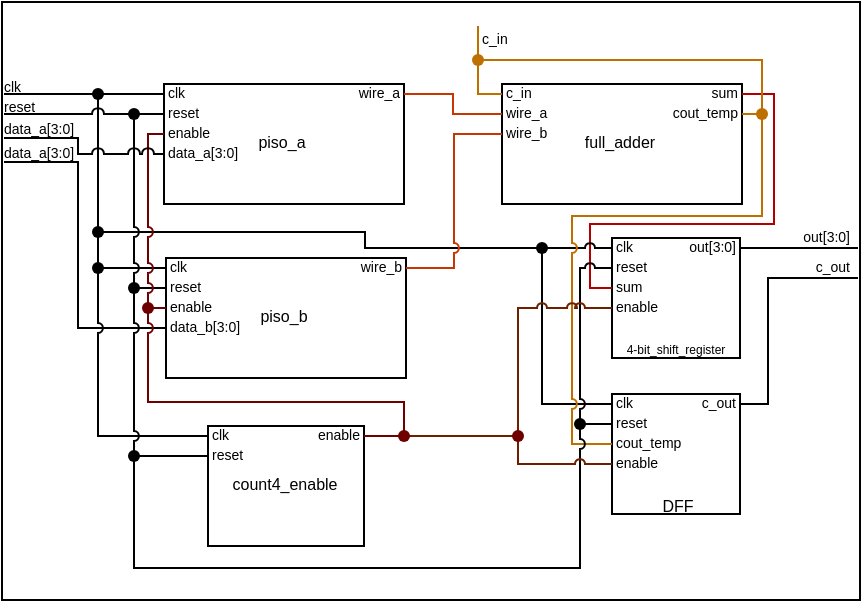 <mxfile version="22.1.0" type="github">
  <diagram id="rPfp-5fZGcVewHDf8rNF" name="第1頁">
    <mxGraphModel dx="1434" dy="738" grid="0" gridSize="1" guides="1" tooltips="1" connect="1" arrows="1" fold="1" page="1" pageScale="1" pageWidth="1169" pageHeight="827" math="0" shadow="0">
      <root>
        <mxCell id="0" />
        <mxCell id="1" parent="0" />
        <mxCell id="mcRViTKh0tjIpPPXjqMf-18" value="" style="group;movable=0;resizable=0;rotatable=0;deletable=0;editable=0;locked=1;connectable=0;" parent="1" vertex="1" connectable="0">
          <mxGeometry x="223" y="128" width="120" height="60" as="geometry" />
        </mxCell>
        <mxCell id="mcRViTKh0tjIpPPXjqMf-1" value="" style="rounded=0;whiteSpace=wrap;html=1;movable=0;resizable=0;rotatable=0;deletable=0;editable=0;locked=1;connectable=0;" parent="mcRViTKh0tjIpPPXjqMf-18" vertex="1">
          <mxGeometry width="120" height="60" as="geometry" />
        </mxCell>
        <mxCell id="mcRViTKh0tjIpPPXjqMf-12" value="reset" style="text;html=1;strokeColor=none;fillColor=none;align=left;verticalAlign=middle;whiteSpace=wrap;rounded=0;fontSize=7;movable=0;resizable=0;rotatable=0;deletable=0;editable=0;locked=1;connectable=0;" parent="mcRViTKh0tjIpPPXjqMf-18" vertex="1">
          <mxGeometry y="10" width="60" height="10" as="geometry" />
        </mxCell>
        <mxCell id="mcRViTKh0tjIpPPXjqMf-13" value="enable" style="text;html=1;strokeColor=none;fillColor=none;align=left;verticalAlign=middle;whiteSpace=wrap;rounded=0;fontSize=7;movable=0;resizable=0;rotatable=0;deletable=0;editable=0;locked=1;connectable=0;" parent="mcRViTKh0tjIpPPXjqMf-18" vertex="1">
          <mxGeometry y="20" width="60" height="10" as="geometry" />
        </mxCell>
        <mxCell id="mcRViTKh0tjIpPPXjqMf-14" value="data_a[3:0]" style="text;html=1;strokeColor=none;fillColor=none;align=left;verticalAlign=middle;whiteSpace=wrap;rounded=0;fontSize=7;movable=0;resizable=0;rotatable=0;deletable=0;editable=0;locked=1;connectable=0;" parent="mcRViTKh0tjIpPPXjqMf-18" vertex="1">
          <mxGeometry y="30" width="60" height="10" as="geometry" />
        </mxCell>
        <mxCell id="mcRViTKh0tjIpPPXjqMf-15" value="clk" style="text;html=1;strokeColor=none;fillColor=none;align=left;verticalAlign=middle;whiteSpace=wrap;rounded=0;fontSize=7;movable=0;resizable=0;rotatable=0;deletable=0;editable=0;locked=1;connectable=0;" parent="mcRViTKh0tjIpPPXjqMf-18" vertex="1">
          <mxGeometry width="60" height="10" as="geometry" />
        </mxCell>
        <mxCell id="mcRViTKh0tjIpPPXjqMf-16" value="wire_a" style="text;html=1;strokeColor=none;fillColor=none;align=right;verticalAlign=middle;whiteSpace=wrap;rounded=0;fontSize=7;movable=0;resizable=0;rotatable=0;deletable=0;editable=0;locked=1;connectable=0;" parent="mcRViTKh0tjIpPPXjqMf-18" vertex="1">
          <mxGeometry x="60" width="60" height="10" as="geometry" />
        </mxCell>
        <mxCell id="mcRViTKh0tjIpPPXjqMf-17" value="&lt;font style=&quot;font-size: 8px;&quot;&gt;piso_a&lt;/font&gt;" style="text;html=1;strokeColor=none;fillColor=none;align=center;verticalAlign=middle;whiteSpace=wrap;rounded=0;movable=0;resizable=0;rotatable=0;deletable=0;editable=0;locked=1;connectable=0;" parent="mcRViTKh0tjIpPPXjqMf-18" vertex="1">
          <mxGeometry x="29" y="13" width="60" height="30" as="geometry" />
        </mxCell>
        <mxCell id="mcRViTKh0tjIpPPXjqMf-19" value="" style="group;movable=0;resizable=0;rotatable=0;deletable=0;editable=0;locked=1;connectable=0;" parent="1" vertex="1" connectable="0">
          <mxGeometry x="224" y="215" width="120" height="60" as="geometry" />
        </mxCell>
        <mxCell id="mcRViTKh0tjIpPPXjqMf-20" value="" style="rounded=0;whiteSpace=wrap;html=1;movable=0;resizable=0;rotatable=0;deletable=0;editable=0;locked=1;connectable=0;" parent="mcRViTKh0tjIpPPXjqMf-19" vertex="1">
          <mxGeometry width="120" height="60" as="geometry" />
        </mxCell>
        <mxCell id="mcRViTKh0tjIpPPXjqMf-21" value="reset" style="text;html=1;strokeColor=none;fillColor=none;align=left;verticalAlign=middle;whiteSpace=wrap;rounded=0;fontSize=7;movable=0;resizable=0;rotatable=0;deletable=0;editable=0;locked=1;connectable=0;" parent="mcRViTKh0tjIpPPXjqMf-19" vertex="1">
          <mxGeometry y="10" width="60" height="10" as="geometry" />
        </mxCell>
        <mxCell id="mcRViTKh0tjIpPPXjqMf-22" value="enable" style="text;html=1;strokeColor=none;fillColor=none;align=left;verticalAlign=middle;whiteSpace=wrap;rounded=0;fontSize=7;movable=0;resizable=0;rotatable=0;deletable=0;editable=0;locked=1;connectable=0;" parent="mcRViTKh0tjIpPPXjqMf-19" vertex="1">
          <mxGeometry y="20" width="60" height="10" as="geometry" />
        </mxCell>
        <mxCell id="mcRViTKh0tjIpPPXjqMf-139" style="edgeStyle=orthogonalEdgeStyle;rounded=0;orthogonalLoop=1;jettySize=auto;html=1;exitX=0;exitY=0.5;exitDx=0;exitDy=0;fontFamily=Helvetica;fontSize=12;fontColor=default;endArrow=none;endFill=0;movable=0;resizable=0;rotatable=0;deletable=0;editable=0;locked=1;connectable=0;" parent="mcRViTKh0tjIpPPXjqMf-19" source="mcRViTKh0tjIpPPXjqMf-23" edge="1">
          <mxGeometry relative="1" as="geometry">
            <mxPoint x="-81" y="-48" as="targetPoint" />
            <Array as="points">
              <mxPoint x="-44" y="35" />
              <mxPoint x="-44" y="-48" />
              <mxPoint x="-81" y="-48" />
            </Array>
          </mxGeometry>
        </mxCell>
        <mxCell id="mcRViTKh0tjIpPPXjqMf-23" value="data_b[3:0]" style="text;html=1;strokeColor=none;fillColor=none;align=left;verticalAlign=middle;whiteSpace=wrap;rounded=0;fontSize=7;movable=0;resizable=0;rotatable=0;deletable=0;editable=0;locked=1;connectable=0;" parent="mcRViTKh0tjIpPPXjqMf-19" vertex="1">
          <mxGeometry y="30" width="60" height="10" as="geometry" />
        </mxCell>
        <mxCell id="mcRViTKh0tjIpPPXjqMf-24" value="clk" style="text;html=1;strokeColor=none;fillColor=none;align=left;verticalAlign=middle;whiteSpace=wrap;rounded=0;fontSize=7;movable=0;resizable=0;rotatable=0;deletable=0;editable=0;locked=1;connectable=0;" parent="mcRViTKh0tjIpPPXjqMf-19" vertex="1">
          <mxGeometry width="60" height="10" as="geometry" />
        </mxCell>
        <mxCell id="mcRViTKh0tjIpPPXjqMf-25" value="wire_b" style="text;html=1;strokeColor=none;fillColor=none;align=right;verticalAlign=middle;whiteSpace=wrap;rounded=0;fontSize=7;movable=0;resizable=0;rotatable=0;deletable=0;editable=0;locked=1;connectable=0;" parent="mcRViTKh0tjIpPPXjqMf-19" vertex="1">
          <mxGeometry x="60" width="60" height="10" as="geometry" />
        </mxCell>
        <mxCell id="mcRViTKh0tjIpPPXjqMf-26" value="&lt;font style=&quot;font-size: 8px;&quot;&gt;piso_b&lt;/font&gt;" style="text;html=1;strokeColor=none;fillColor=none;align=center;verticalAlign=middle;whiteSpace=wrap;rounded=0;movable=0;resizable=0;rotatable=0;deletable=0;editable=0;locked=1;connectable=0;" parent="mcRViTKh0tjIpPPXjqMf-19" vertex="1">
          <mxGeometry x="29" y="13" width="60" height="30" as="geometry" />
        </mxCell>
        <mxCell id="mcRViTKh0tjIpPPXjqMf-37" value="" style="group;movable=0;resizable=0;rotatable=0;deletable=0;editable=0;locked=1;connectable=0;" parent="1" vertex="1" connectable="0">
          <mxGeometry x="392" y="128" width="121" height="60" as="geometry" />
        </mxCell>
        <mxCell id="mcRViTKh0tjIpPPXjqMf-38" value="" style="rounded=0;whiteSpace=wrap;html=1;movable=0;resizable=0;rotatable=0;deletable=0;editable=0;locked=1;connectable=0;" parent="mcRViTKh0tjIpPPXjqMf-37" vertex="1">
          <mxGeometry width="120" height="60" as="geometry" />
        </mxCell>
        <mxCell id="mcRViTKh0tjIpPPXjqMf-39" value="wire_a" style="text;html=1;strokeColor=none;fillColor=none;align=left;verticalAlign=middle;whiteSpace=wrap;rounded=0;fontSize=7;movable=0;resizable=0;rotatable=0;deletable=0;editable=0;locked=1;connectable=0;" parent="mcRViTKh0tjIpPPXjqMf-37" vertex="1">
          <mxGeometry y="10" width="60" height="10" as="geometry" />
        </mxCell>
        <mxCell id="mcRViTKh0tjIpPPXjqMf-40" value="wire_b" style="text;html=1;strokeColor=none;fillColor=none;align=left;verticalAlign=middle;whiteSpace=wrap;rounded=0;fontSize=7;movable=0;resizable=0;rotatable=0;deletable=0;editable=0;locked=1;connectable=0;" parent="mcRViTKh0tjIpPPXjqMf-37" vertex="1">
          <mxGeometry y="20" width="60" height="10" as="geometry" />
        </mxCell>
        <mxCell id="mcRViTKh0tjIpPPXjqMf-41" value="c_in" style="text;html=1;strokeColor=none;fillColor=none;align=left;verticalAlign=middle;whiteSpace=wrap;rounded=0;fontSize=7;movable=0;resizable=0;rotatable=0;deletable=0;editable=0;locked=1;connectable=0;" parent="mcRViTKh0tjIpPPXjqMf-37" vertex="1">
          <mxGeometry width="60" height="10" as="geometry" />
        </mxCell>
        <mxCell id="mcRViTKh0tjIpPPXjqMf-42" value="sum" style="text;html=1;strokeColor=none;fillColor=none;align=right;verticalAlign=middle;whiteSpace=wrap;rounded=0;fontSize=7;movable=0;resizable=0;rotatable=0;deletable=0;editable=0;locked=1;connectable=0;" parent="mcRViTKh0tjIpPPXjqMf-37" vertex="1">
          <mxGeometry x="60" width="60" height="10" as="geometry" />
        </mxCell>
        <mxCell id="mcRViTKh0tjIpPPXjqMf-43" value="&lt;font style=&quot;font-size: 8px;&quot;&gt;full_adder&lt;/font&gt;" style="text;html=1;strokeColor=none;fillColor=none;align=center;verticalAlign=middle;whiteSpace=wrap;rounded=0;movable=0;resizable=0;rotatable=0;deletable=0;editable=0;locked=1;connectable=0;" parent="mcRViTKh0tjIpPPXjqMf-37" vertex="1">
          <mxGeometry x="29" y="13" width="60" height="30" as="geometry" />
        </mxCell>
        <mxCell id="mcRViTKh0tjIpPPXjqMf-44" value="cout_temp" style="text;html=1;strokeColor=none;fillColor=none;align=right;verticalAlign=middle;whiteSpace=wrap;rounded=0;fontSize=7;movable=0;resizable=0;rotatable=0;deletable=0;editable=0;locked=1;connectable=0;" parent="mcRViTKh0tjIpPPXjqMf-37" vertex="1">
          <mxGeometry x="60" y="10" width="60" height="10" as="geometry" />
        </mxCell>
        <mxCell id="mcRViTKh0tjIpPPXjqMf-56" value="" style="group;movable=0;resizable=0;rotatable=0;deletable=0;editable=0;locked=1;connectable=0;" parent="1" vertex="1" connectable="0">
          <mxGeometry x="447" y="205" width="75" height="60" as="geometry" />
        </mxCell>
        <mxCell id="mcRViTKh0tjIpPPXjqMf-47" value="" style="rounded=0;whiteSpace=wrap;html=1;container=0;movable=0;resizable=0;rotatable=0;deletable=0;editable=0;locked=1;connectable=0;" parent="mcRViTKh0tjIpPPXjqMf-56" vertex="1">
          <mxGeometry width="64" height="60" as="geometry" />
        </mxCell>
        <mxCell id="mcRViTKh0tjIpPPXjqMf-48" value="reset" style="text;html=1;strokeColor=none;fillColor=none;align=left;verticalAlign=middle;whiteSpace=wrap;rounded=0;fontSize=7;container=0;movable=0;resizable=0;rotatable=0;deletable=0;editable=0;locked=1;connectable=0;" parent="mcRViTKh0tjIpPPXjqMf-56" vertex="1">
          <mxGeometry y="10" width="32" height="10" as="geometry" />
        </mxCell>
        <mxCell id="mcRViTKh0tjIpPPXjqMf-49" value="sum" style="text;html=1;strokeColor=none;fillColor=none;align=left;verticalAlign=middle;whiteSpace=wrap;rounded=0;fontSize=7;container=0;movable=0;resizable=0;rotatable=0;deletable=0;editable=0;locked=1;connectable=0;" parent="mcRViTKh0tjIpPPXjqMf-56" vertex="1">
          <mxGeometry y="20" width="32" height="10" as="geometry" />
        </mxCell>
        <mxCell id="mcRViTKh0tjIpPPXjqMf-51" value="clk" style="text;html=1;strokeColor=none;fillColor=none;align=left;verticalAlign=middle;whiteSpace=wrap;rounded=0;fontSize=7;container=0;movable=0;resizable=0;rotatable=0;deletable=0;editable=0;locked=1;connectable=0;" parent="mcRViTKh0tjIpPPXjqMf-56" vertex="1">
          <mxGeometry width="32" height="10" as="geometry" />
        </mxCell>
        <mxCell id="mcRViTKh0tjIpPPXjqMf-133" style="edgeStyle=orthogonalEdgeStyle;rounded=0;orthogonalLoop=1;jettySize=auto;html=1;exitX=1;exitY=0.5;exitDx=0;exitDy=0;fontFamily=Helvetica;fontSize=12;fontColor=default;jumpStyle=arc;endArrow=none;endFill=0;movable=0;resizable=0;rotatable=0;deletable=0;editable=0;locked=1;connectable=0;" parent="mcRViTKh0tjIpPPXjqMf-56" source="mcRViTKh0tjIpPPXjqMf-52" edge="1">
          <mxGeometry relative="1" as="geometry">
            <mxPoint x="123" y="5" as="targetPoint" />
          </mxGeometry>
        </mxCell>
        <mxCell id="mcRViTKh0tjIpPPXjqMf-52" value="out[3:0]" style="text;html=1;strokeColor=none;fillColor=none;align=right;verticalAlign=middle;whiteSpace=wrap;rounded=0;fontSize=7;container=0;movable=0;resizable=0;rotatable=0;deletable=0;editable=0;locked=1;connectable=0;" parent="mcRViTKh0tjIpPPXjqMf-56" vertex="1">
          <mxGeometry x="32" width="32" height="10" as="geometry" />
        </mxCell>
        <mxCell id="mcRViTKh0tjIpPPXjqMf-53" value="&lt;font style=&quot;font-size: 6px;&quot;&gt;4-bit_shift_register&lt;/font&gt;" style="text;html=1;strokeColor=none;fillColor=none;align=center;verticalAlign=middle;whiteSpace=wrap;rounded=0;container=0;movable=0;resizable=0;rotatable=0;deletable=0;editable=0;locked=1;connectable=0;" parent="mcRViTKh0tjIpPPXjqMf-56" vertex="1">
          <mxGeometry x="3" y="49" width="58" height="10" as="geometry" />
        </mxCell>
        <mxCell id="mcRViTKh0tjIpPPXjqMf-101" value="enable" style="text;html=1;strokeColor=none;fillColor=none;align=left;verticalAlign=middle;whiteSpace=wrap;rounded=0;fontSize=7;container=0;movable=0;resizable=0;rotatable=0;deletable=0;editable=0;locked=1;connectable=0;" parent="mcRViTKh0tjIpPPXjqMf-56" vertex="1">
          <mxGeometry y="30" width="32" height="10" as="geometry" />
        </mxCell>
        <mxCell id="mcRViTKh0tjIpPPXjqMf-57" value="" style="group;movable=0;resizable=0;rotatable=0;deletable=0;editable=0;locked=1;connectable=0;" parent="1" vertex="1" connectable="0">
          <mxGeometry x="447" y="283" width="64" height="60" as="geometry" />
        </mxCell>
        <mxCell id="mcRViTKh0tjIpPPXjqMf-58" value="" style="rounded=0;whiteSpace=wrap;html=1;container=0;movable=0;resizable=0;rotatable=0;deletable=0;editable=0;locked=1;connectable=0;" parent="mcRViTKh0tjIpPPXjqMf-57" vertex="1">
          <mxGeometry width="64" height="60" as="geometry" />
        </mxCell>
        <mxCell id="mcRViTKh0tjIpPPXjqMf-59" value="reset" style="text;html=1;strokeColor=none;fillColor=none;align=left;verticalAlign=middle;whiteSpace=wrap;rounded=0;fontSize=7;container=0;movable=0;resizable=0;rotatable=0;deletable=0;editable=0;locked=1;connectable=0;" parent="mcRViTKh0tjIpPPXjqMf-57" vertex="1">
          <mxGeometry y="10" width="32" height="10" as="geometry" />
        </mxCell>
        <mxCell id="mcRViTKh0tjIpPPXjqMf-60" value="cout_temp" style="text;html=1;strokeColor=none;fillColor=none;align=left;verticalAlign=middle;whiteSpace=wrap;rounded=0;fontSize=7;container=0;movable=0;resizable=0;rotatable=0;deletable=0;editable=0;locked=1;connectable=0;" parent="mcRViTKh0tjIpPPXjqMf-57" vertex="1">
          <mxGeometry y="20" width="32" height="10" as="geometry" />
        </mxCell>
        <mxCell id="mcRViTKh0tjIpPPXjqMf-61" value="clk" style="text;html=1;strokeColor=none;fillColor=none;align=left;verticalAlign=middle;whiteSpace=wrap;rounded=0;fontSize=7;container=0;movable=0;resizable=0;rotatable=0;deletable=0;editable=0;locked=1;connectable=0;" parent="mcRViTKh0tjIpPPXjqMf-57" vertex="1">
          <mxGeometry width="32" height="10" as="geometry" />
        </mxCell>
        <mxCell id="mcRViTKh0tjIpPPXjqMf-131" style="edgeStyle=orthogonalEdgeStyle;rounded=0;orthogonalLoop=1;jettySize=auto;html=1;fontFamily=Helvetica;fontSize=12;fontColor=default;jumpStyle=arc;endArrow=none;endFill=0;movable=0;resizable=0;rotatable=0;deletable=0;editable=0;locked=1;connectable=0;" parent="mcRViTKh0tjIpPPXjqMf-57" source="mcRViTKh0tjIpPPXjqMf-62" edge="1">
          <mxGeometry relative="1" as="geometry">
            <mxPoint x="123" y="-58" as="targetPoint" />
            <Array as="points">
              <mxPoint x="78" y="5" />
              <mxPoint x="78" y="-58" />
            </Array>
          </mxGeometry>
        </mxCell>
        <mxCell id="mcRViTKh0tjIpPPXjqMf-62" value="c_out" style="text;html=1;strokeColor=none;fillColor=none;align=right;verticalAlign=middle;whiteSpace=wrap;rounded=0;fontSize=7;container=0;movable=0;resizable=0;rotatable=0;deletable=0;editable=0;locked=1;connectable=0;" parent="mcRViTKh0tjIpPPXjqMf-57" vertex="1">
          <mxGeometry x="32" width="32" height="10" as="geometry" />
        </mxCell>
        <mxCell id="mcRViTKh0tjIpPPXjqMf-63" value="&lt;font style=&quot;font-size: 8px;&quot;&gt;DFF&lt;/font&gt;" style="text;html=1;strokeColor=none;fillColor=none;align=center;verticalAlign=middle;whiteSpace=wrap;rounded=0;container=0;movable=0;resizable=0;rotatable=0;deletable=0;editable=0;locked=1;connectable=0;" parent="mcRViTKh0tjIpPPXjqMf-57" vertex="1">
          <mxGeometry x="17" y="50" width="32" height="10" as="geometry" />
        </mxCell>
        <mxCell id="mcRViTKh0tjIpPPXjqMf-116" value="enable" style="text;html=1;strokeColor=none;fillColor=none;align=left;verticalAlign=middle;whiteSpace=wrap;rounded=0;fontSize=7;container=0;movable=0;resizable=0;rotatable=0;deletable=0;editable=0;locked=1;connectable=0;" parent="mcRViTKh0tjIpPPXjqMf-57" vertex="1">
          <mxGeometry y="30" width="32" height="10" as="geometry" />
        </mxCell>
        <mxCell id="mcRViTKh0tjIpPPXjqMf-64" style="edgeStyle=orthogonalEdgeStyle;rounded=0;orthogonalLoop=1;jettySize=auto;html=1;exitX=1;exitY=0.5;exitDx=0;exitDy=0;fontFamily=Helvetica;fontSize=12;fontColor=default;entryX=0;entryY=0.5;entryDx=0;entryDy=0;endArrow=none;endFill=0;fillColor=#e51400;strokeColor=#B20000;jumpStyle=arc;jumpSize=5;movable=0;resizable=0;rotatable=0;deletable=0;editable=0;locked=1;connectable=0;" parent="1" source="mcRViTKh0tjIpPPXjqMf-42" target="mcRViTKh0tjIpPPXjqMf-49" edge="1">
          <mxGeometry relative="1" as="geometry">
            <mxPoint x="526" y="176" as="targetPoint" />
            <Array as="points">
              <mxPoint x="528" y="133" />
              <mxPoint x="528" y="198" />
              <mxPoint x="436" y="198" />
              <mxPoint x="436" y="230" />
            </Array>
          </mxGeometry>
        </mxCell>
        <mxCell id="mcRViTKh0tjIpPPXjqMf-65" value="" style="group;movable=0;resizable=0;rotatable=0;deletable=0;editable=0;locked=1;connectable=0;" parent="1" vertex="1" connectable="0">
          <mxGeometry x="245" y="299" width="78" height="60" as="geometry" />
        </mxCell>
        <mxCell id="mcRViTKh0tjIpPPXjqMf-66" value="" style="rounded=0;whiteSpace=wrap;html=1;movable=0;resizable=0;rotatable=0;deletable=0;editable=0;locked=1;connectable=0;" parent="mcRViTKh0tjIpPPXjqMf-65" vertex="1">
          <mxGeometry width="78" height="60" as="geometry" />
        </mxCell>
        <mxCell id="mcRViTKh0tjIpPPXjqMf-67" value="reset" style="text;html=1;strokeColor=none;fillColor=none;align=left;verticalAlign=middle;whiteSpace=wrap;rounded=0;fontSize=7;movable=0;resizable=0;rotatable=0;deletable=0;editable=0;locked=1;connectable=0;" parent="mcRViTKh0tjIpPPXjqMf-65" vertex="1">
          <mxGeometry y="10" width="39" height="10" as="geometry" />
        </mxCell>
        <mxCell id="mcRViTKh0tjIpPPXjqMf-70" value="clk" style="text;html=1;strokeColor=none;fillColor=none;align=left;verticalAlign=middle;whiteSpace=wrap;rounded=0;fontSize=7;movable=0;resizable=0;rotatable=0;deletable=0;editable=0;locked=1;connectable=0;" parent="mcRViTKh0tjIpPPXjqMf-65" vertex="1">
          <mxGeometry width="39" height="10" as="geometry" />
        </mxCell>
        <mxCell id="mcRViTKh0tjIpPPXjqMf-71" value="enable" style="text;html=1;strokeColor=none;fillColor=none;align=right;verticalAlign=middle;whiteSpace=wrap;rounded=0;fontSize=7;movable=0;resizable=0;rotatable=0;deletable=0;editable=0;locked=1;connectable=0;" parent="mcRViTKh0tjIpPPXjqMf-65" vertex="1">
          <mxGeometry x="39" width="39" height="10" as="geometry" />
        </mxCell>
        <mxCell id="mcRViTKh0tjIpPPXjqMf-72" value="&lt;span style=&quot;font-size: 8px;&quot;&gt;count4_enable&lt;/span&gt;" style="text;html=1;strokeColor=none;fillColor=none;align=center;verticalAlign=middle;whiteSpace=wrap;rounded=0;movable=0;resizable=0;rotatable=0;deletable=0;editable=0;locked=1;connectable=0;" parent="mcRViTKh0tjIpPPXjqMf-65" vertex="1">
          <mxGeometry x="18.85" y="13" width="39" height="30" as="geometry" />
        </mxCell>
        <mxCell id="mcRViTKh0tjIpPPXjqMf-75" style="edgeStyle=orthogonalEdgeStyle;rounded=0;orthogonalLoop=1;jettySize=auto;html=1;fontFamily=Helvetica;fontSize=12;fontColor=default;endArrow=none;endFill=0;jumpStyle=arc;jumpSize=5;movable=0;resizable=0;rotatable=0;deletable=0;editable=0;locked=1;connectable=0;" parent="1" source="mcRViTKh0tjIpPPXjqMf-73" edge="1">
          <mxGeometry relative="1" as="geometry">
            <mxPoint x="143" y="133" as="targetPoint" />
          </mxGeometry>
        </mxCell>
        <mxCell id="mcRViTKh0tjIpPPXjqMf-76" style="edgeStyle=orthogonalEdgeStyle;rounded=0;orthogonalLoop=1;jettySize=auto;html=1;fontFamily=Helvetica;fontSize=12;fontColor=default;entryX=0;entryY=0.5;entryDx=0;entryDy=0;endArrow=none;endFill=0;jumpStyle=arc;jumpSize=5;movable=0;resizable=0;rotatable=0;deletable=0;editable=0;locked=1;connectable=0;" parent="1" source="mcRViTKh0tjIpPPXjqMf-73" target="mcRViTKh0tjIpPPXjqMf-24" edge="1">
          <mxGeometry relative="1" as="geometry">
            <mxPoint x="190" y="170" as="targetPoint" />
            <Array as="points">
              <mxPoint x="190" y="220" />
            </Array>
          </mxGeometry>
        </mxCell>
        <mxCell id="mcRViTKh0tjIpPPXjqMf-73" value="" style="shape=waypoint;sketch=0;fillStyle=solid;size=6;pointerEvents=1;points=[];fillColor=none;resizable=0;rotatable=0;perimeter=centerPerimeter;snapToPoint=1;align=center;verticalAlign=top;fontFamily=Helvetica;fontSize=12;fontColor=default;movable=0;deletable=0;editable=0;locked=1;connectable=0;" parent="1" vertex="1">
          <mxGeometry x="180" y="123" width="20" height="20" as="geometry" />
        </mxCell>
        <mxCell id="mcRViTKh0tjIpPPXjqMf-74" style="edgeStyle=orthogonalEdgeStyle;rounded=0;orthogonalLoop=1;jettySize=auto;html=1;fontFamily=Helvetica;fontSize=12;fontColor=default;endArrow=none;endFill=0;jumpStyle=arc;jumpSize=5;movable=0;resizable=0;rotatable=0;deletable=0;editable=0;locked=1;connectable=0;" parent="1" source="mcRViTKh0tjIpPPXjqMf-15" edge="1">
          <mxGeometry relative="1" as="geometry">
            <mxPoint x="190" y="133" as="targetPoint" />
          </mxGeometry>
        </mxCell>
        <mxCell id="mcRViTKh0tjIpPPXjqMf-78" style="edgeStyle=orthogonalEdgeStyle;rounded=0;orthogonalLoop=1;jettySize=auto;html=1;entryX=0;entryY=0.5;entryDx=0;entryDy=0;fontFamily=Helvetica;fontSize=12;fontColor=default;endArrow=none;endFill=0;jumpStyle=arc;jumpSize=5;movable=0;resizable=0;rotatable=0;deletable=0;editable=0;locked=1;connectable=0;" parent="1" source="mcRViTKh0tjIpPPXjqMf-77" target="mcRViTKh0tjIpPPXjqMf-70" edge="1">
          <mxGeometry relative="1" as="geometry">
            <Array as="points">
              <mxPoint x="190" y="304" />
            </Array>
          </mxGeometry>
        </mxCell>
        <mxCell id="mcRViTKh0tjIpPPXjqMf-77" value="" style="shape=waypoint;sketch=0;fillStyle=solid;size=6;pointerEvents=1;points=[];fillColor=none;resizable=0;rotatable=0;perimeter=centerPerimeter;snapToPoint=1;align=center;verticalAlign=top;fontFamily=Helvetica;fontSize=12;fontColor=default;movable=0;deletable=0;editable=0;locked=1;connectable=0;" parent="1" vertex="1">
          <mxGeometry x="180" y="210" width="20" height="20" as="geometry" />
        </mxCell>
        <mxCell id="mcRViTKh0tjIpPPXjqMf-80" style="edgeStyle=orthogonalEdgeStyle;rounded=0;orthogonalLoop=1;jettySize=auto;html=1;entryX=0;entryY=0.5;entryDx=0;entryDy=0;fontFamily=Helvetica;fontSize=12;fontColor=default;endArrow=none;endFill=0;jumpStyle=arc;jumpSize=5;movable=0;resizable=0;rotatable=0;deletable=0;editable=0;locked=1;connectable=0;" parent="1" source="mcRViTKh0tjIpPPXjqMf-79" target="mcRViTKh0tjIpPPXjqMf-51" edge="1">
          <mxGeometry relative="1" as="geometry" />
        </mxCell>
        <mxCell id="mcRViTKh0tjIpPPXjqMf-79" value="" style="shape=waypoint;sketch=0;fillStyle=solid;size=6;pointerEvents=1;points=[];fillColor=none;resizable=0;rotatable=0;perimeter=centerPerimeter;snapToPoint=1;align=center;verticalAlign=top;fontFamily=Helvetica;fontSize=12;fontColor=default;movable=0;deletable=0;editable=0;locked=1;connectable=0;" parent="1" vertex="1">
          <mxGeometry x="180" y="192" width="20" height="20" as="geometry" />
        </mxCell>
        <mxCell id="mcRViTKh0tjIpPPXjqMf-82" style="edgeStyle=orthogonalEdgeStyle;rounded=0;orthogonalLoop=1;jettySize=auto;html=1;entryX=0;entryY=0.5;entryDx=0;entryDy=0;fontFamily=Helvetica;fontSize=12;fontColor=default;endArrow=none;endFill=0;jumpStyle=arc;jumpSize=5;movable=0;resizable=0;rotatable=0;deletable=0;editable=0;locked=1;connectable=0;" parent="1" source="mcRViTKh0tjIpPPXjqMf-81" target="mcRViTKh0tjIpPPXjqMf-61" edge="1">
          <mxGeometry relative="1" as="geometry">
            <Array as="points">
              <mxPoint x="412" y="288" />
            </Array>
          </mxGeometry>
        </mxCell>
        <mxCell id="mcRViTKh0tjIpPPXjqMf-81" value="" style="shape=waypoint;sketch=0;fillStyle=solid;size=6;pointerEvents=1;points=[];fillColor=none;resizable=0;rotatable=0;perimeter=centerPerimeter;snapToPoint=1;align=center;verticalAlign=top;fontFamily=Helvetica;fontSize=12;fontColor=default;movable=0;deletable=0;editable=0;locked=1;connectable=0;" parent="1" vertex="1">
          <mxGeometry x="402" y="200" width="20" height="20" as="geometry" />
        </mxCell>
        <mxCell id="mcRViTKh0tjIpPPXjqMf-85" style="edgeStyle=orthogonalEdgeStyle;rounded=0;orthogonalLoop=1;jettySize=auto;html=1;fontFamily=Helvetica;fontSize=12;fontColor=default;jumpStyle=arc;jumpSize=5;endArrow=none;endFill=0;movable=0;resizable=0;rotatable=0;deletable=0;editable=0;locked=1;connectable=0;" parent="1" edge="1">
          <mxGeometry relative="1" as="geometry">
            <mxPoint x="206" y="160" as="sourcePoint" />
            <mxPoint x="206" y="160" as="targetPoint" />
          </mxGeometry>
        </mxCell>
        <mxCell id="mcRViTKh0tjIpPPXjqMf-89" style="edgeStyle=orthogonalEdgeStyle;rounded=0;orthogonalLoop=1;jettySize=auto;html=1;entryX=0;entryY=0.5;entryDx=0;entryDy=0;fontFamily=Helvetica;fontSize=12;fontColor=default;endArrow=none;endFill=0;jumpStyle=arc;jumpSize=5;movable=0;resizable=0;rotatable=0;deletable=0;editable=0;locked=1;connectable=0;" parent="1" source="mcRViTKh0tjIpPPXjqMf-88" target="mcRViTKh0tjIpPPXjqMf-12" edge="1">
          <mxGeometry relative="1" as="geometry" />
        </mxCell>
        <mxCell id="mcRViTKh0tjIpPPXjqMf-90" style="edgeStyle=orthogonalEdgeStyle;rounded=0;orthogonalLoop=1;jettySize=auto;html=1;entryX=0;entryY=0.5;entryDx=0;entryDy=0;fontFamily=Helvetica;fontSize=12;fontColor=default;endArrow=none;endFill=0;jumpStyle=arc;jumpSize=5;movable=0;resizable=0;rotatable=0;deletable=0;editable=0;locked=1;connectable=0;" parent="1" source="mcRViTKh0tjIpPPXjqMf-91" target="mcRViTKh0tjIpPPXjqMf-21" edge="1">
          <mxGeometry relative="1" as="geometry">
            <Array as="points">
              <mxPoint x="208" y="230" />
            </Array>
          </mxGeometry>
        </mxCell>
        <mxCell id="mcRViTKh0tjIpPPXjqMf-134" style="edgeStyle=orthogonalEdgeStyle;rounded=0;orthogonalLoop=1;jettySize=auto;html=1;fontFamily=Helvetica;fontSize=12;fontColor=default;endArrow=none;endFill=0;jumpStyle=arc;movable=0;resizable=0;rotatable=0;deletable=0;editable=0;locked=1;connectable=0;" parent="1" source="mcRViTKh0tjIpPPXjqMf-88" edge="1">
          <mxGeometry relative="1" as="geometry">
            <mxPoint x="143" y="143" as="targetPoint" />
          </mxGeometry>
        </mxCell>
        <mxCell id="mcRViTKh0tjIpPPXjqMf-88" value="" style="shape=waypoint;sketch=0;fillStyle=solid;size=6;pointerEvents=1;points=[];fillColor=none;resizable=0;rotatable=0;perimeter=centerPerimeter;snapToPoint=1;align=center;verticalAlign=top;fontFamily=Helvetica;fontSize=12;fontColor=default;movable=0;deletable=0;editable=0;locked=1;connectable=0;" parent="1" vertex="1">
          <mxGeometry x="198" y="133" width="20" height="20" as="geometry" />
        </mxCell>
        <mxCell id="mcRViTKh0tjIpPPXjqMf-92" value="" style="edgeStyle=orthogonalEdgeStyle;rounded=0;orthogonalLoop=1;jettySize=auto;html=1;entryDx=0;entryDy=0;fontFamily=Helvetica;fontSize=12;fontColor=default;endArrow=none;endFill=0;jumpStyle=arc;jumpSize=5;movable=0;resizable=0;rotatable=0;deletable=0;editable=0;locked=1;connectable=0;" parent="1" source="mcRViTKh0tjIpPPXjqMf-88" target="mcRViTKh0tjIpPPXjqMf-91" edge="1">
          <mxGeometry relative="1" as="geometry">
            <mxPoint x="208" y="143" as="sourcePoint" />
            <mxPoint x="224" y="230" as="targetPoint" />
            <Array as="points" />
          </mxGeometry>
        </mxCell>
        <mxCell id="mcRViTKh0tjIpPPXjqMf-95" style="edgeStyle=orthogonalEdgeStyle;rounded=0;orthogonalLoop=1;jettySize=auto;html=1;entryX=0;entryY=0.5;entryDx=0;entryDy=0;fontFamily=Helvetica;fontSize=12;fontColor=default;endArrow=none;endFill=0;jumpStyle=arc;jumpSize=5;movable=0;resizable=0;rotatable=0;deletable=0;editable=0;locked=1;connectable=0;" parent="1" source="mcRViTKh0tjIpPPXjqMf-91" target="mcRViTKh0tjIpPPXjqMf-67" edge="1">
          <mxGeometry relative="1" as="geometry">
            <Array as="points">
              <mxPoint x="208" y="314" />
            </Array>
          </mxGeometry>
        </mxCell>
        <mxCell id="mcRViTKh0tjIpPPXjqMf-91" value="" style="shape=waypoint;sketch=0;fillStyle=solid;size=6;pointerEvents=1;points=[];fillColor=none;resizable=0;rotatable=0;perimeter=centerPerimeter;snapToPoint=1;align=center;verticalAlign=top;fontFamily=Helvetica;fontSize=12;fontColor=default;movable=0;deletable=0;editable=0;locked=1;connectable=0;" parent="1" vertex="1">
          <mxGeometry x="198" y="220" width="20" height="20" as="geometry" />
        </mxCell>
        <mxCell id="mcRViTKh0tjIpPPXjqMf-96" style="edgeStyle=orthogonalEdgeStyle;rounded=0;orthogonalLoop=1;jettySize=auto;html=1;exitDx=0;exitDy=0;entryX=0;entryY=0.5;entryDx=0;entryDy=0;fontFamily=Helvetica;fontSize=12;fontColor=default;endArrow=none;endFill=0;fillColor=#a20025;strokeColor=#6F0000;jumpStyle=arc;jumpSize=5;movable=0;resizable=0;rotatable=0;deletable=0;editable=0;locked=1;connectable=0;" parent="1" source="mcRViTKh0tjIpPPXjqMf-97" target="mcRViTKh0tjIpPPXjqMf-22" edge="1">
          <mxGeometry relative="1" as="geometry">
            <Array as="points">
              <mxPoint x="215" y="240" />
            </Array>
          </mxGeometry>
        </mxCell>
        <mxCell id="mcRViTKh0tjIpPPXjqMf-98" value="" style="edgeStyle=orthogonalEdgeStyle;rounded=0;orthogonalLoop=1;jettySize=auto;html=1;exitX=1;exitY=0.5;exitDx=0;exitDy=0;entryDx=0;entryDy=0;fontFamily=Helvetica;fontSize=12;fontColor=default;endArrow=none;endFill=0;fillColor=#a20025;strokeColor=#6F0000;jumpStyle=arc;jumpSize=5;movable=0;resizable=0;rotatable=0;deletable=0;editable=0;locked=1;connectable=0;" parent="1" source="mcRViTKh0tjIpPPXjqMf-71" target="mcRViTKh0tjIpPPXjqMf-97" edge="1">
          <mxGeometry relative="1" as="geometry">
            <mxPoint x="323" y="304" as="sourcePoint" />
            <mxPoint x="224" y="240" as="targetPoint" />
            <Array as="points">
              <mxPoint x="343" y="304" />
              <mxPoint x="343" y="287" />
              <mxPoint x="215" y="287" />
            </Array>
          </mxGeometry>
        </mxCell>
        <mxCell id="mcRViTKh0tjIpPPXjqMf-97" value="" style="shape=waypoint;sketch=0;fillStyle=solid;size=6;pointerEvents=1;points=[];fillColor=#a20025;resizable=0;rotatable=0;perimeter=centerPerimeter;snapToPoint=1;align=center;verticalAlign=top;fontFamily=Helvetica;fontSize=12;fontColor=#ffffff;strokeColor=#6F0000;movable=0;deletable=0;editable=0;locked=1;connectable=0;" parent="1" vertex="1">
          <mxGeometry x="205" y="230" width="20" height="20" as="geometry" />
        </mxCell>
        <mxCell id="mcRViTKh0tjIpPPXjqMf-100" value="" style="edgeStyle=elbowEdgeStyle;elbow=horizontal;endArrow=none;html=1;curved=0;rounded=0;endSize=8;startSize=8;fontFamily=Helvetica;fontSize=12;fontColor=default;entryX=0;entryY=0.5;entryDx=0;entryDy=0;exitX=0.469;exitY=0.025;exitDx=0;exitDy=0;exitPerimeter=0;endFill=0;fillColor=#a20025;strokeColor=#6F0000;jumpStyle=arc;jumpSize=5;movable=0;resizable=0;rotatable=0;deletable=0;editable=0;locked=1;connectable=0;" parent="1" source="mcRViTKh0tjIpPPXjqMf-97" target="mcRViTKh0tjIpPPXjqMf-13" edge="1">
          <mxGeometry width="50" height="50" relative="1" as="geometry">
            <mxPoint x="195" y="195" as="sourcePoint" />
            <mxPoint x="245" y="145" as="targetPoint" />
            <Array as="points">
              <mxPoint x="215" y="196" />
            </Array>
          </mxGeometry>
        </mxCell>
        <mxCell id="mcRViTKh0tjIpPPXjqMf-117" style="edgeStyle=orthogonalEdgeStyle;rounded=0;orthogonalLoop=1;jettySize=auto;html=1;exitDx=0;exitDy=0;entryX=0;entryY=0.5;entryDx=0;entryDy=0;fontFamily=Helvetica;fontSize=12;fontColor=default;endArrow=none;endFill=0;fillColor=#f0a30a;strokeColor=#BD7000;jumpStyle=arc;jumpSize=5;movable=0;resizable=0;rotatable=0;deletable=0;editable=0;locked=1;connectable=0;" parent="1" source="mcRViTKh0tjIpPPXjqMf-147" target="mcRViTKh0tjIpPPXjqMf-60" edge="1">
          <mxGeometry relative="1" as="geometry">
            <Array as="points">
              <mxPoint x="427" y="194" />
              <mxPoint x="427" y="308" />
            </Array>
          </mxGeometry>
        </mxCell>
        <mxCell id="mcRViTKh0tjIpPPXjqMf-119" style="edgeStyle=orthogonalEdgeStyle;rounded=0;orthogonalLoop=1;jettySize=auto;html=1;entryX=0;entryY=0.5;entryDx=0;entryDy=0;fontFamily=Helvetica;fontSize=12;fontColor=default;endArrow=none;endFill=0;jumpStyle=arc;jumpSize=5;movable=0;resizable=0;rotatable=0;deletable=0;editable=0;locked=1;connectable=0;" parent="1" source="mcRViTKh0tjIpPPXjqMf-118" target="mcRViTKh0tjIpPPXjqMf-59" edge="1">
          <mxGeometry relative="1" as="geometry">
            <Array as="points">
              <mxPoint x="208" y="370" />
              <mxPoint x="431" y="370" />
              <mxPoint x="431" y="298" />
            </Array>
          </mxGeometry>
        </mxCell>
        <mxCell id="mcRViTKh0tjIpPPXjqMf-118" value="" style="shape=waypoint;sketch=0;fillStyle=solid;size=6;pointerEvents=1;points=[];fillColor=none;resizable=0;rotatable=0;perimeter=centerPerimeter;snapToPoint=1;align=center;verticalAlign=top;fontFamily=Helvetica;fontSize=12;fontColor=default;movable=0;deletable=0;editable=0;locked=1;connectable=0;" parent="1" vertex="1">
          <mxGeometry x="198" y="304" width="20" height="20" as="geometry" />
        </mxCell>
        <mxCell id="mcRViTKh0tjIpPPXjqMf-124" style="edgeStyle=orthogonalEdgeStyle;rounded=0;orthogonalLoop=1;jettySize=auto;html=1;entryX=0;entryY=0.5;entryDx=0;entryDy=0;fontFamily=Helvetica;fontSize=12;fontColor=default;endArrow=none;endFill=0;jumpStyle=arc;jumpSize=5;movable=0;resizable=0;rotatable=0;deletable=0;editable=0;locked=1;connectable=0;" parent="1" source="mcRViTKh0tjIpPPXjqMf-120" target="mcRViTKh0tjIpPPXjqMf-48" edge="1">
          <mxGeometry relative="1" as="geometry">
            <Array as="points">
              <mxPoint x="431" y="220" />
            </Array>
          </mxGeometry>
        </mxCell>
        <mxCell id="mcRViTKh0tjIpPPXjqMf-120" value="" style="shape=waypoint;sketch=0;fillStyle=solid;size=6;pointerEvents=1;points=[];fillColor=none;resizable=0;rotatable=0;perimeter=centerPerimeter;snapToPoint=1;align=center;verticalAlign=top;fontFamily=Helvetica;fontSize=12;fontColor=default;movable=0;deletable=0;editable=0;locked=1;connectable=0;" parent="1" vertex="1">
          <mxGeometry x="421" y="288" width="20" height="20" as="geometry" />
        </mxCell>
        <mxCell id="mcRViTKh0tjIpPPXjqMf-125" style="edgeStyle=orthogonalEdgeStyle;rounded=0;orthogonalLoop=1;jettySize=auto;html=1;exitX=1;exitY=0.5;exitDx=0;exitDy=0;entryX=0;entryY=0.5;entryDx=0;entryDy=0;fontFamily=Helvetica;fontSize=12;fontColor=default;fillColor=#fa6800;strokeColor=#C73500;jumpStyle=arc;jumpSize=5;endArrow=none;endFill=0;movable=0;resizable=0;rotatable=0;deletable=0;editable=0;locked=1;connectable=0;" parent="1" source="mcRViTKh0tjIpPPXjqMf-16" target="mcRViTKh0tjIpPPXjqMf-39" edge="1">
          <mxGeometry relative="1" as="geometry" />
        </mxCell>
        <mxCell id="mcRViTKh0tjIpPPXjqMf-126" style="edgeStyle=orthogonalEdgeStyle;rounded=0;orthogonalLoop=1;jettySize=auto;html=1;exitX=1;exitY=0.5;exitDx=0;exitDy=0;entryX=0;entryY=0.5;entryDx=0;entryDy=0;fontFamily=Helvetica;fontSize=12;fontColor=default;fillColor=#fa6800;strokeColor=#C73500;jumpStyle=arc;jumpSize=5;endArrow=none;endFill=0;movable=0;resizable=0;rotatable=0;deletable=0;editable=0;locked=1;connectable=0;" parent="1" source="mcRViTKh0tjIpPPXjqMf-25" target="mcRViTKh0tjIpPPXjqMf-40" edge="1">
          <mxGeometry relative="1" as="geometry" />
        </mxCell>
        <mxCell id="mcRViTKh0tjIpPPXjqMf-128" style="edgeStyle=orthogonalEdgeStyle;rounded=0;orthogonalLoop=1;jettySize=auto;html=1;entryX=0;entryY=0.5;entryDx=0;entryDy=0;fontFamily=Helvetica;fontSize=12;fontColor=default;fillColor=#a0522d;strokeColor=#6D1F00;endArrow=none;endFill=0;jumpStyle=arc;jumpSize=5;movable=0;resizable=0;rotatable=0;deletable=0;editable=0;locked=1;connectable=0;" parent="1" source="mcRViTKh0tjIpPPXjqMf-127" target="mcRViTKh0tjIpPPXjqMf-116" edge="1">
          <mxGeometry relative="1" as="geometry" />
        </mxCell>
        <mxCell id="mcRViTKh0tjIpPPXjqMf-127" value="" style="shape=waypoint;sketch=0;fillStyle=solid;size=6;pointerEvents=1;points=[];fillColor=#a20025;resizable=0;rotatable=0;perimeter=centerPerimeter;snapToPoint=1;align=center;verticalAlign=top;fontFamily=Helvetica;fontSize=12;fontColor=#ffffff;strokeColor=#6F0000;movable=0;deletable=0;editable=0;locked=1;connectable=0;" parent="1" vertex="1">
          <mxGeometry x="333" y="294" width="20" height="20" as="geometry" />
        </mxCell>
        <mxCell id="mcRViTKh0tjIpPPXjqMf-130" style="edgeStyle=orthogonalEdgeStyle;rounded=0;orthogonalLoop=1;jettySize=auto;html=1;entryX=0;entryY=0.5;entryDx=0;entryDy=0;fontFamily=Helvetica;fontSize=12;fontColor=default;fillColor=#a0522d;strokeColor=#6D1F00;endArrow=none;endFill=0;jumpStyle=arc;jumpSize=5;movable=0;resizable=0;rotatable=0;deletable=0;editable=0;locked=1;connectable=0;" parent="1" source="mcRViTKh0tjIpPPXjqMf-129" target="mcRViTKh0tjIpPPXjqMf-101" edge="1">
          <mxGeometry relative="1" as="geometry">
            <Array as="points">
              <mxPoint x="400" y="240" />
            </Array>
          </mxGeometry>
        </mxCell>
        <mxCell id="mcRViTKh0tjIpPPXjqMf-129" value="" style="shape=waypoint;sketch=0;fillStyle=solid;size=6;pointerEvents=1;points=[];fillColor=#a20025;resizable=0;rotatable=0;perimeter=centerPerimeter;snapToPoint=1;align=center;verticalAlign=top;fontFamily=Helvetica;fontSize=12;fontColor=#ffffff;strokeColor=#6F0000;movable=0;deletable=0;editable=0;locked=1;connectable=0;" parent="1" vertex="1">
          <mxGeometry x="390" y="294" width="20" height="20" as="geometry" />
        </mxCell>
        <mxCell id="mcRViTKh0tjIpPPXjqMf-135" value="reset" style="text;html=1;strokeColor=none;fillColor=none;align=left;verticalAlign=middle;whiteSpace=wrap;rounded=0;fontSize=7;movable=0;resizable=0;rotatable=0;deletable=0;editable=0;locked=1;connectable=0;" parent="1" vertex="1">
          <mxGeometry x="141" y="135" width="19" height="10" as="geometry" />
        </mxCell>
        <mxCell id="mcRViTKh0tjIpPPXjqMf-136" value="clk" style="text;html=1;strokeColor=none;fillColor=none;align=left;verticalAlign=middle;whiteSpace=wrap;rounded=0;fontSize=7;movable=0;resizable=0;rotatable=0;deletable=0;editable=0;locked=1;connectable=0;" parent="1" vertex="1">
          <mxGeometry x="141" y="125" width="12" height="10" as="geometry" />
        </mxCell>
        <mxCell id="mcRViTKh0tjIpPPXjqMf-138" value="data_a[3:0]" style="text;html=1;strokeColor=none;fillColor=none;align=left;verticalAlign=middle;whiteSpace=wrap;rounded=0;fontSize=7;movable=0;resizable=0;rotatable=0;deletable=0;editable=0;locked=1;connectable=0;" parent="1" vertex="1">
          <mxGeometry x="141" y="146" width="19" height="10" as="geometry" />
        </mxCell>
        <mxCell id="mcRViTKh0tjIpPPXjqMf-137" style="edgeStyle=orthogonalEdgeStyle;rounded=0;orthogonalLoop=1;jettySize=auto;html=1;exitX=0;exitY=0.5;exitDx=0;exitDy=0;fontFamily=Helvetica;fontSize=12;fontColor=default;endArrow=none;endFill=0;jumpStyle=arc;movable=0;resizable=0;rotatable=0;deletable=0;editable=0;locked=1;connectable=0;" parent="1" source="mcRViTKh0tjIpPPXjqMf-14" edge="1">
          <mxGeometry relative="1" as="geometry">
            <mxPoint x="143" y="155" as="targetPoint" />
            <Array as="points">
              <mxPoint x="180" y="163" />
              <mxPoint x="180" y="155" />
            </Array>
          </mxGeometry>
        </mxCell>
        <mxCell id="mcRViTKh0tjIpPPXjqMf-140" value="data_a[3:0]" style="text;html=1;strokeColor=none;fillColor=none;align=left;verticalAlign=middle;whiteSpace=wrap;rounded=0;fontSize=7;movable=0;resizable=0;rotatable=0;deletable=0;editable=0;locked=1;connectable=0;" parent="1" vertex="1">
          <mxGeometry x="141" y="158" width="19" height="10" as="geometry" />
        </mxCell>
        <mxCell id="mcRViTKh0tjIpPPXjqMf-142" value="out[3:0]" style="text;html=1;strokeColor=none;fillColor=none;align=right;verticalAlign=middle;whiteSpace=wrap;rounded=0;fontSize=7;container=0;movable=0;resizable=0;rotatable=0;deletable=0;editable=0;locked=1;connectable=0;" parent="1" vertex="1">
          <mxGeometry x="536" y="200" width="32" height="10" as="geometry" />
        </mxCell>
        <mxCell id="mcRViTKh0tjIpPPXjqMf-143" value="c_out" style="text;html=1;strokeColor=none;fillColor=none;align=right;verticalAlign=middle;whiteSpace=wrap;rounded=0;fontSize=7;container=0;movable=0;resizable=0;rotatable=0;deletable=0;editable=0;locked=1;connectable=0;" parent="1" vertex="1">
          <mxGeometry x="536" y="215" width="32" height="10" as="geometry" />
        </mxCell>
        <mxCell id="mcRViTKh0tjIpPPXjqMf-149" value="" style="edgeStyle=orthogonalEdgeStyle;rounded=0;orthogonalLoop=1;jettySize=auto;html=1;exitX=1;exitY=0.5;exitDx=0;exitDy=0;entryDx=0;entryDy=0;fontFamily=Helvetica;fontSize=12;fontColor=default;endArrow=none;endFill=0;fillColor=#f0a30a;strokeColor=#BD7000;jumpStyle=arc;jumpSize=5;movable=0;resizable=0;rotatable=0;deletable=0;editable=0;locked=1;connectable=0;" parent="1" source="mcRViTKh0tjIpPPXjqMf-44" target="mcRViTKh0tjIpPPXjqMf-147" edge="1">
          <mxGeometry relative="1" as="geometry">
            <mxPoint x="512" y="143" as="sourcePoint" />
            <mxPoint x="447" y="308" as="targetPoint" />
            <Array as="points">
              <mxPoint x="522" y="143" />
              <mxPoint x="522" y="194" />
            </Array>
          </mxGeometry>
        </mxCell>
        <mxCell id="mcRViTKh0tjIpPPXjqMf-150" style="edgeStyle=orthogonalEdgeStyle;rounded=0;orthogonalLoop=1;jettySize=auto;html=1;entryX=0;entryY=0.5;entryDx=0;entryDy=0;fontFamily=Helvetica;fontSize=12;fontColor=default;endArrow=none;endFill=0;fillColor=#f0a30a;strokeColor=#BD7000;movable=0;resizable=0;rotatable=0;deletable=0;editable=0;locked=1;connectable=0;" parent="1" source="mcRViTKh0tjIpPPXjqMf-151" target="mcRViTKh0tjIpPPXjqMf-41" edge="1">
          <mxGeometry relative="1" as="geometry">
            <Array as="points">
              <mxPoint x="380" y="116" />
              <mxPoint x="380" y="133" />
            </Array>
          </mxGeometry>
        </mxCell>
        <mxCell id="mcRViTKh0tjIpPPXjqMf-147" value="" style="shape=waypoint;sketch=0;fillStyle=solid;size=6;pointerEvents=1;points=[];fillColor=#f0a30a;resizable=0;rotatable=0;perimeter=centerPerimeter;snapToPoint=1;align=center;verticalAlign=top;fontFamily=Helvetica;fontSize=12;fontColor=#000000;strokeColor=#BD7000;movable=0;deletable=0;editable=0;locked=1;connectable=0;" parent="1" vertex="1">
          <mxGeometry x="512" y="133" width="20" height="20" as="geometry" />
        </mxCell>
        <mxCell id="mcRViTKh0tjIpPPXjqMf-152" value="" style="edgeStyle=orthogonalEdgeStyle;rounded=0;orthogonalLoop=1;jettySize=auto;html=1;entryDx=0;entryDy=0;fontFamily=Helvetica;fontSize=12;fontColor=default;endArrow=none;endFill=0;fillColor=#f0a30a;strokeColor=#BD7000;movable=0;resizable=0;rotatable=0;deletable=0;editable=0;locked=1;connectable=0;" parent="1" source="mcRViTKh0tjIpPPXjqMf-147" target="mcRViTKh0tjIpPPXjqMf-151" edge="1">
          <mxGeometry relative="1" as="geometry">
            <mxPoint x="522" y="143" as="sourcePoint" />
            <mxPoint x="392" y="133" as="targetPoint" />
            <Array as="points">
              <mxPoint x="522" y="116" />
            </Array>
          </mxGeometry>
        </mxCell>
        <mxCell id="mcRViTKh0tjIpPPXjqMf-153" style="edgeStyle=orthogonalEdgeStyle;rounded=0;orthogonalLoop=1;jettySize=auto;html=1;fontFamily=Helvetica;fontSize=12;fontColor=default;endArrow=none;endFill=0;fillColor=#f0a30a;strokeColor=#BD7000;movable=0;resizable=0;rotatable=0;deletable=0;editable=0;locked=1;connectable=0;" parent="1" source="mcRViTKh0tjIpPPXjqMf-151" edge="1">
          <mxGeometry relative="1" as="geometry">
            <mxPoint x="380" y="99" as="targetPoint" />
          </mxGeometry>
        </mxCell>
        <mxCell id="mcRViTKh0tjIpPPXjqMf-151" value="" style="shape=waypoint;sketch=0;fillStyle=solid;size=6;pointerEvents=1;points=[];fillColor=#f0a30a;resizable=0;rotatable=0;perimeter=centerPerimeter;snapToPoint=1;align=center;verticalAlign=top;fontFamily=Helvetica;fontSize=12;fontColor=#000000;strokeColor=#BD7000;movable=0;deletable=0;editable=0;locked=1;connectable=0;" parent="1" vertex="1">
          <mxGeometry x="370" y="106" width="20" height="20" as="geometry" />
        </mxCell>
        <mxCell id="mcRViTKh0tjIpPPXjqMf-154" value="c_in" style="text;html=1;strokeColor=none;fillColor=none;align=left;verticalAlign=middle;whiteSpace=wrap;rounded=0;fontSize=7;movable=0;resizable=0;rotatable=0;deletable=0;editable=0;locked=1;connectable=0;" parent="1" vertex="1">
          <mxGeometry x="380" y="101" width="60" height="10" as="geometry" />
        </mxCell>
        <mxCell id="mcRViTKh0tjIpPPXjqMf-156" value="" style="rounded=0;whiteSpace=wrap;html=1;pointerEvents=0;align=center;verticalAlign=top;fontFamily=Helvetica;fontSize=12;fontColor=default;fillColor=none;gradientColor=none;movable=0;resizable=0;rotatable=0;deletable=0;editable=0;locked=1;connectable=0;" parent="1" vertex="1">
          <mxGeometry x="142" y="87" width="429" height="299" as="geometry" />
        </mxCell>
      </root>
    </mxGraphModel>
  </diagram>
</mxfile>
